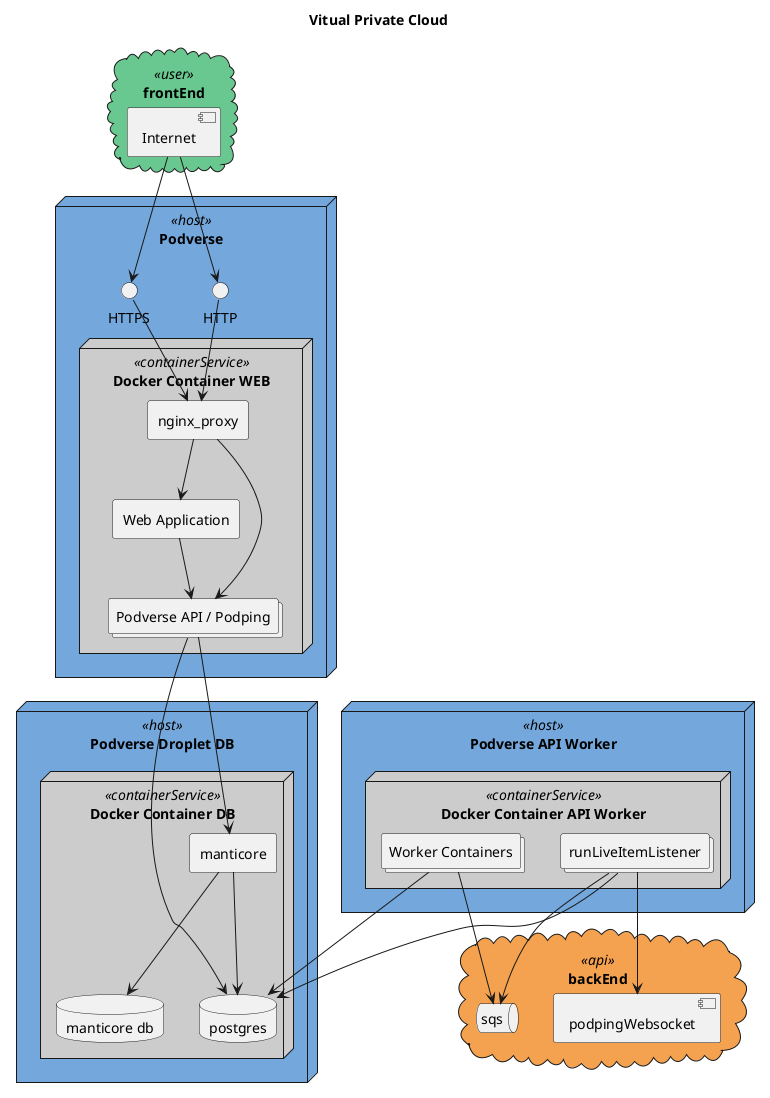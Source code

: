 

@startuml vps00

title Vitual Private Cloud

skinparam node {
    BackgroundColor #FFFFD0
    BackgroundColor<<host>> #74a8dc
    BackgroundColor<<containerService>> #cccccc
}

skinparam cloud {
    BackgroundColor<<user>> #69c890
    BackgroundColor<<api>> #f4a24f
}
cloud frontEnd <<user>>{
    [Internet]
}

cloud backEnd <<api>> {
    [podpingWebsocket]
    queue sqs
}
node proxy <<host>> as “Podverse” {
    [Internet] --> HTTP
    [Internet] --> HTTPS

    node webDocker <<containerService>> as “Docker Container WEB” {
        rectangle nginx_proxy
        rectangle webApplication as "Web Application"
        collections podverseAPI as "Podverse API / Podping"
        
    }
}

node dbserver <<host>> as “Podverse Droplet DB” {
    node dbserverDocker <<containerService>> as “Docker Container DB” {
        database PostGreSQL [
            postgres
        ]
        database MariaDB [
            manticore db
        ]
        rectangle manticore
    }
}
node apiWorker <<host>> as “Podverse API Worker” {
    node apiWorkerDocker <<containerService>> as “Docker Container API Worker” {

    collections podverseWorker as "Worker Containers"
    collections runLiveItemListener
    }
}

HTTP --> nginx_proxy
HTTPS --> nginx_proxy
nginx_proxy --> webApplication
nginx_proxy --> podverseAPI

podverseAPI --> PostGreSQL
podverseAPI --> manticore
webApplication --> podverseAPI

manticore --> MariaDB
manticore --> PostGreSQL

runLiveItemListener --> PostGreSQL
runLiveItemListener --> podpingWebsocket
runLiveItemListener --> sqs

PostGreSQL <-- podverseWorker

podverseWorker --> sqs

@enduml
